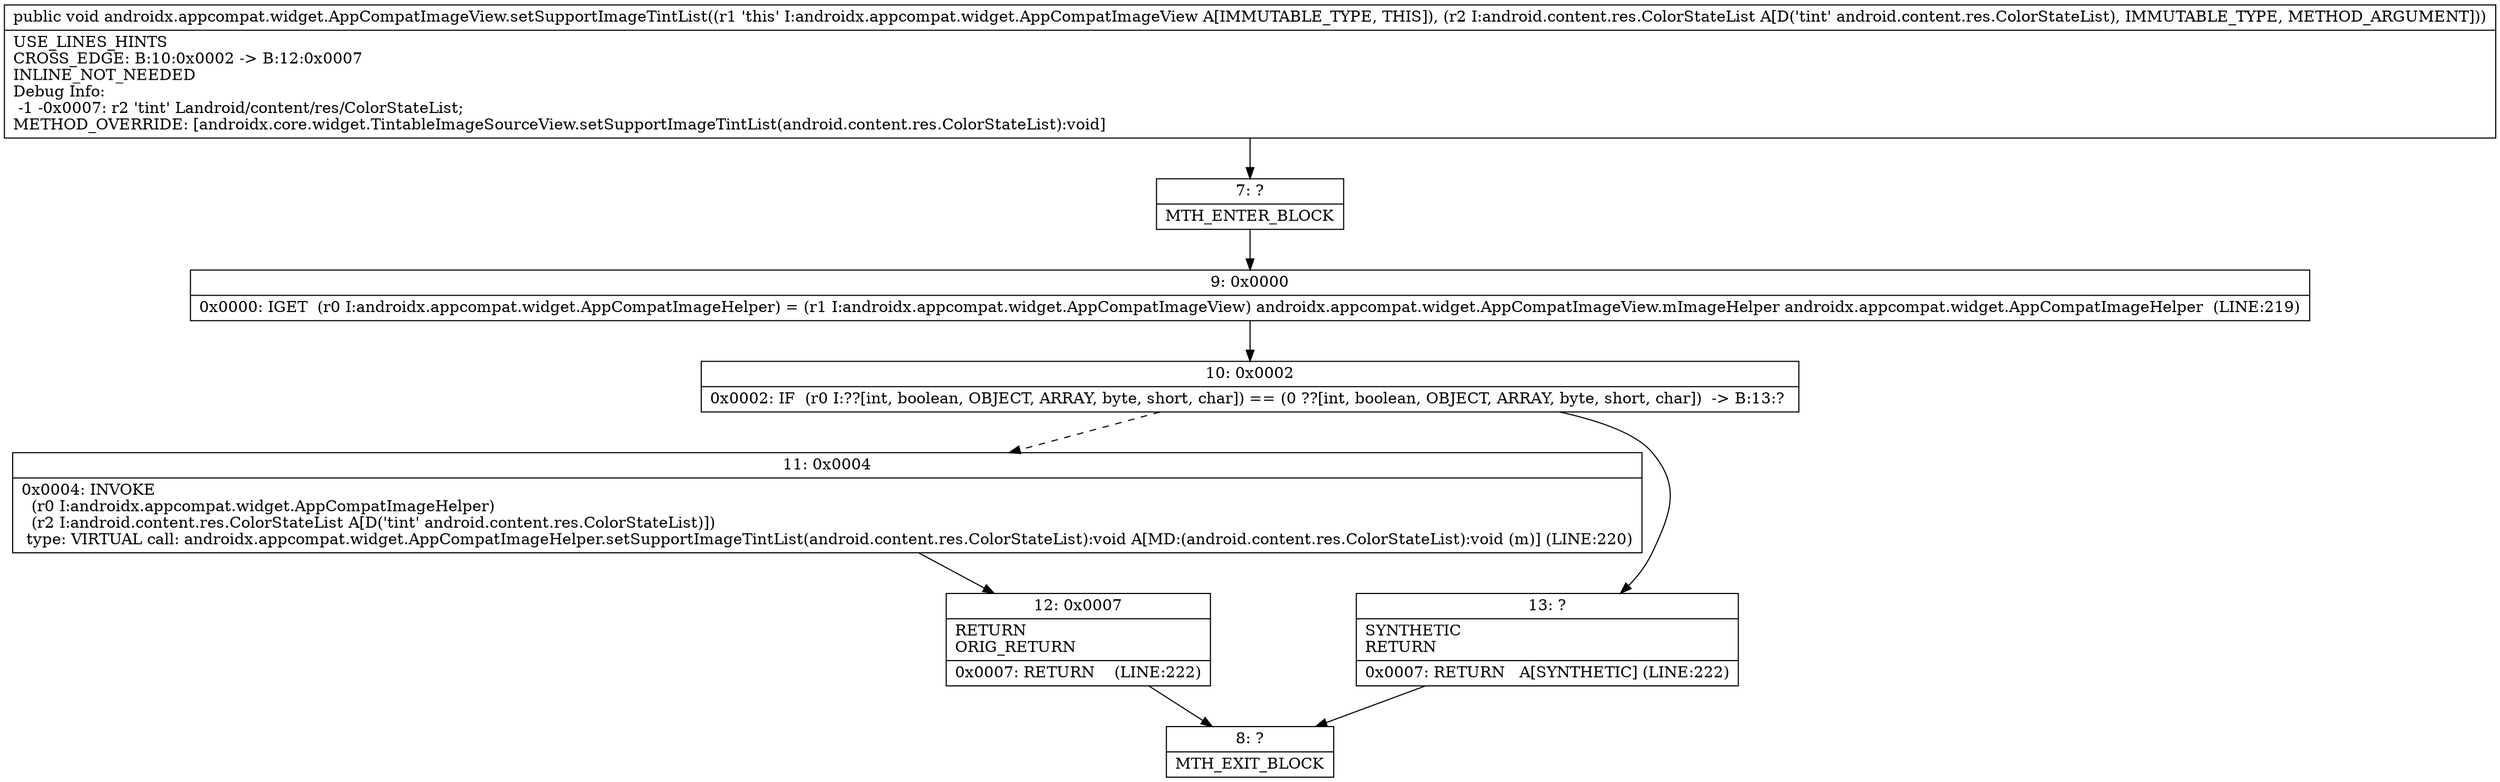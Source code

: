 digraph "CFG forandroidx.appcompat.widget.AppCompatImageView.setSupportImageTintList(Landroid\/content\/res\/ColorStateList;)V" {
Node_7 [shape=record,label="{7\:\ ?|MTH_ENTER_BLOCK\l}"];
Node_9 [shape=record,label="{9\:\ 0x0000|0x0000: IGET  (r0 I:androidx.appcompat.widget.AppCompatImageHelper) = (r1 I:androidx.appcompat.widget.AppCompatImageView) androidx.appcompat.widget.AppCompatImageView.mImageHelper androidx.appcompat.widget.AppCompatImageHelper  (LINE:219)\l}"];
Node_10 [shape=record,label="{10\:\ 0x0002|0x0002: IF  (r0 I:??[int, boolean, OBJECT, ARRAY, byte, short, char]) == (0 ??[int, boolean, OBJECT, ARRAY, byte, short, char])  \-\> B:13:? \l}"];
Node_11 [shape=record,label="{11\:\ 0x0004|0x0004: INVOKE  \l  (r0 I:androidx.appcompat.widget.AppCompatImageHelper)\l  (r2 I:android.content.res.ColorStateList A[D('tint' android.content.res.ColorStateList)])\l type: VIRTUAL call: androidx.appcompat.widget.AppCompatImageHelper.setSupportImageTintList(android.content.res.ColorStateList):void A[MD:(android.content.res.ColorStateList):void (m)] (LINE:220)\l}"];
Node_12 [shape=record,label="{12\:\ 0x0007|RETURN\lORIG_RETURN\l|0x0007: RETURN    (LINE:222)\l}"];
Node_8 [shape=record,label="{8\:\ ?|MTH_EXIT_BLOCK\l}"];
Node_13 [shape=record,label="{13\:\ ?|SYNTHETIC\lRETURN\l|0x0007: RETURN   A[SYNTHETIC] (LINE:222)\l}"];
MethodNode[shape=record,label="{public void androidx.appcompat.widget.AppCompatImageView.setSupportImageTintList((r1 'this' I:androidx.appcompat.widget.AppCompatImageView A[IMMUTABLE_TYPE, THIS]), (r2 I:android.content.res.ColorStateList A[D('tint' android.content.res.ColorStateList), IMMUTABLE_TYPE, METHOD_ARGUMENT]))  | USE_LINES_HINTS\lCROSS_EDGE: B:10:0x0002 \-\> B:12:0x0007\lINLINE_NOT_NEEDED\lDebug Info:\l  \-1 \-0x0007: r2 'tint' Landroid\/content\/res\/ColorStateList;\lMETHOD_OVERRIDE: [androidx.core.widget.TintableImageSourceView.setSupportImageTintList(android.content.res.ColorStateList):void]\l}"];
MethodNode -> Node_7;Node_7 -> Node_9;
Node_9 -> Node_10;
Node_10 -> Node_11[style=dashed];
Node_10 -> Node_13;
Node_11 -> Node_12;
Node_12 -> Node_8;
Node_13 -> Node_8;
}


